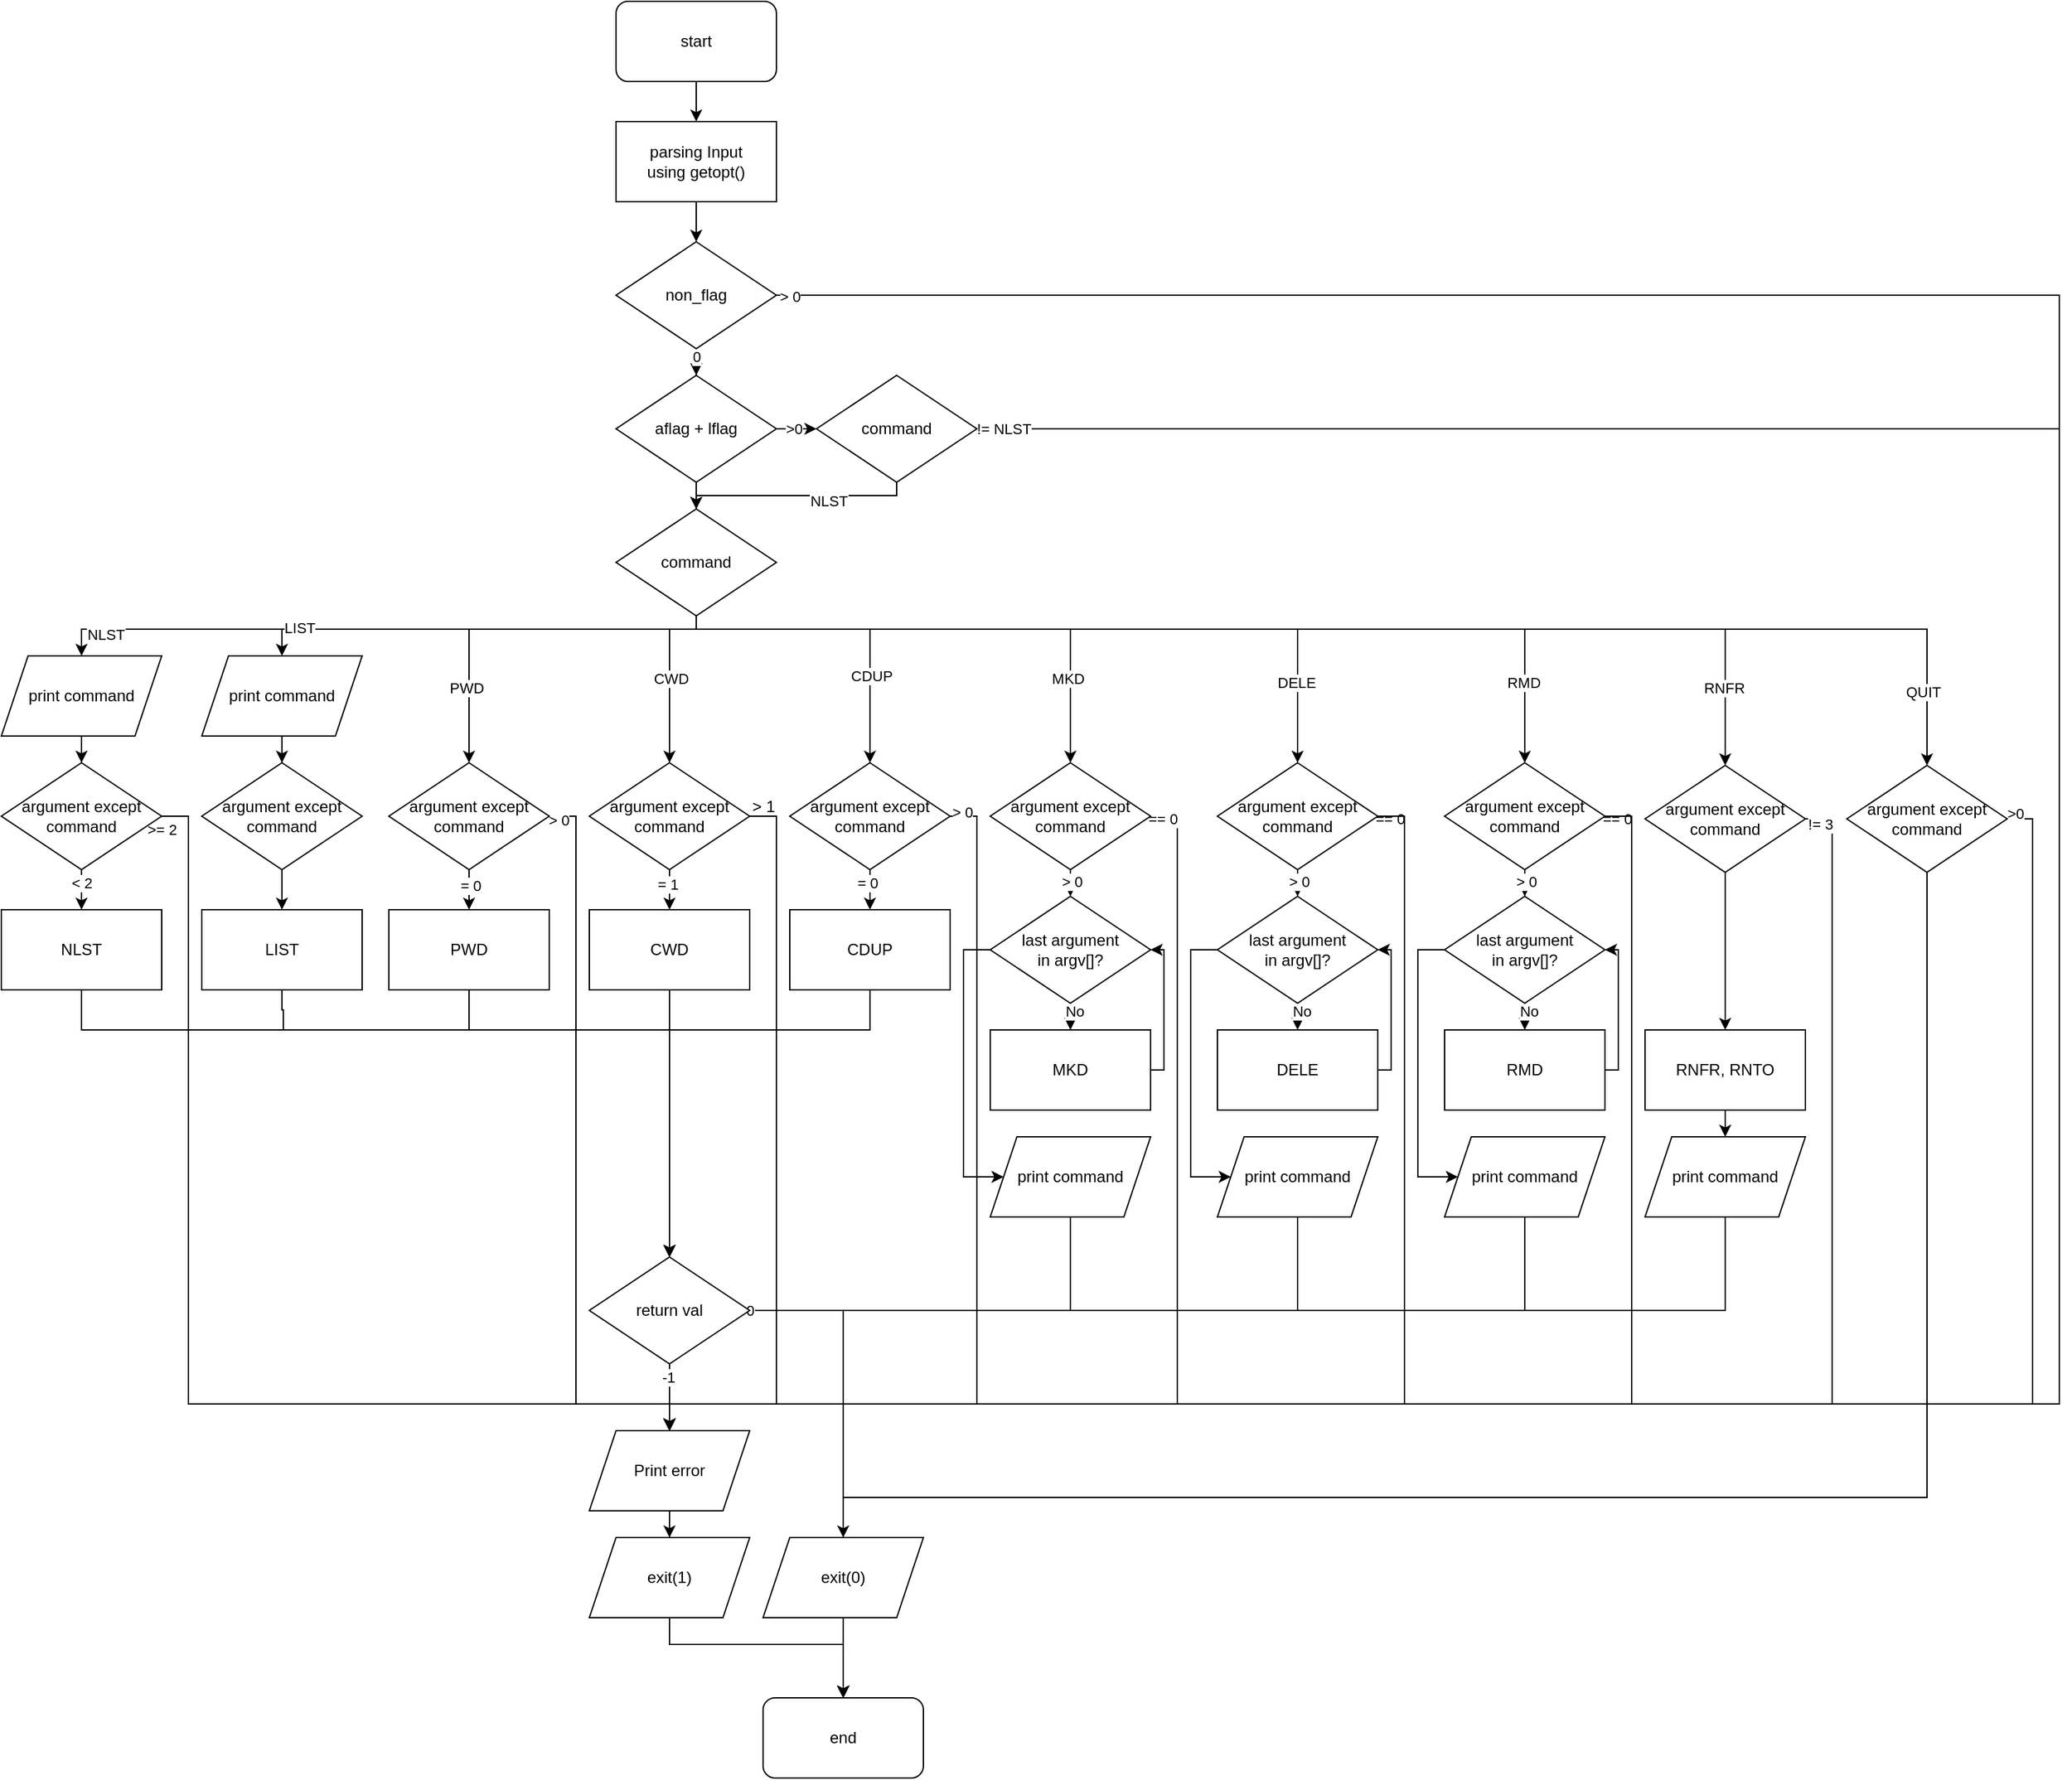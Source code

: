 <mxfile version="24.2.5" type="device">
  <diagram name="페이지-1" id="0MCgnz0HtFP2cZSvJgvZ">
    <mxGraphModel dx="2553" dy="939" grid="1" gridSize="10" guides="1" tooltips="1" connect="1" arrows="1" fold="1" page="1" pageScale="1" pageWidth="827" pageHeight="1169" math="0" shadow="0">
      <root>
        <mxCell id="0" />
        <mxCell id="1" parent="0" />
        <mxCell id="EiC9moipADHDzp91dUvz-6" value="" style="edgeStyle=orthogonalEdgeStyle;rounded=0;orthogonalLoop=1;jettySize=auto;html=1;" edge="1" parent="1" source="EiC9moipADHDzp91dUvz-2" target="EiC9moipADHDzp91dUvz-5">
          <mxGeometry relative="1" as="geometry" />
        </mxCell>
        <mxCell id="EiC9moipADHDzp91dUvz-2" value="start" style="rounded=1;whiteSpace=wrap;html=1;" vertex="1" parent="1">
          <mxGeometry x="320" y="50" width="120" height="60" as="geometry" />
        </mxCell>
        <mxCell id="EiC9moipADHDzp91dUvz-13" value="" style="edgeStyle=orthogonalEdgeStyle;rounded=0;orthogonalLoop=1;jettySize=auto;html=1;" edge="1" parent="1" source="EiC9moipADHDzp91dUvz-5" target="EiC9moipADHDzp91dUvz-11">
          <mxGeometry relative="1" as="geometry" />
        </mxCell>
        <mxCell id="EiC9moipADHDzp91dUvz-5" value="parsing Input&lt;div&gt;using getopt()&lt;/div&gt;" style="rounded=0;whiteSpace=wrap;html=1;" vertex="1" parent="1">
          <mxGeometry x="320" y="140" width="120" height="60" as="geometry" />
        </mxCell>
        <mxCell id="EiC9moipADHDzp91dUvz-15" style="edgeStyle=orthogonalEdgeStyle;rounded=0;orthogonalLoop=1;jettySize=auto;html=1;entryX=0.5;entryY=0;entryDx=0;entryDy=0;" edge="1" parent="1" source="EiC9moipADHDzp91dUvz-11" target="EiC9moipADHDzp91dUvz-17">
          <mxGeometry relative="1" as="geometry">
            <mxPoint x="630" y="270" as="targetPoint" />
            <Array as="points">
              <mxPoint x="1400" y="270" />
              <mxPoint x="1400" y="1100" />
              <mxPoint x="360" y="1100" />
            </Array>
          </mxGeometry>
        </mxCell>
        <mxCell id="EiC9moipADHDzp91dUvz-16" value="&amp;gt; 0" style="edgeLabel;html=1;align=center;verticalAlign=middle;resizable=0;points=[];" vertex="1" connectable="0" parent="EiC9moipADHDzp91dUvz-15">
          <mxGeometry x="-0.168" relative="1" as="geometry">
            <mxPoint x="-950" y="-225" as="offset" />
          </mxGeometry>
        </mxCell>
        <mxCell id="EiC9moipADHDzp91dUvz-19" value="" style="edgeStyle=orthogonalEdgeStyle;rounded=0;orthogonalLoop=1;jettySize=auto;html=1;" edge="1" parent="1" source="EiC9moipADHDzp91dUvz-11" target="EiC9moipADHDzp91dUvz-18">
          <mxGeometry relative="1" as="geometry" />
        </mxCell>
        <mxCell id="EiC9moipADHDzp91dUvz-28" value="0" style="edgeLabel;html=1;align=center;verticalAlign=middle;resizable=0;points=[];" vertex="1" connectable="0" parent="EiC9moipADHDzp91dUvz-19">
          <mxGeometry x="0.517" relative="1" as="geometry">
            <mxPoint as="offset" />
          </mxGeometry>
        </mxCell>
        <mxCell id="EiC9moipADHDzp91dUvz-11" value="non_flag" style="rhombus;whiteSpace=wrap;html=1;" vertex="1" parent="1">
          <mxGeometry x="320" y="230" width="120" height="80" as="geometry" />
        </mxCell>
        <mxCell id="EiC9moipADHDzp91dUvz-43" value="" style="edgeStyle=orthogonalEdgeStyle;rounded=0;orthogonalLoop=1;jettySize=auto;html=1;" edge="1" parent="1" source="EiC9moipADHDzp91dUvz-17" target="EiC9moipADHDzp91dUvz-42">
          <mxGeometry relative="1" as="geometry" />
        </mxCell>
        <mxCell id="EiC9moipADHDzp91dUvz-17" value="Print error" style="shape=parallelogram;perimeter=parallelogramPerimeter;whiteSpace=wrap;html=1;fixedSize=1;" vertex="1" parent="1">
          <mxGeometry x="300" y="1120" width="120" height="60" as="geometry" />
        </mxCell>
        <mxCell id="EiC9moipADHDzp91dUvz-24" value="" style="edgeStyle=orthogonalEdgeStyle;rounded=0;orthogonalLoop=1;jettySize=auto;html=1;" edge="1" parent="1" source="EiC9moipADHDzp91dUvz-18" target="EiC9moipADHDzp91dUvz-23">
          <mxGeometry relative="1" as="geometry" />
        </mxCell>
        <mxCell id="EiC9moipADHDzp91dUvz-27" value="&amp;gt;0" style="edgeLabel;html=1;align=center;verticalAlign=middle;resizable=0;points=[];" vertex="1" connectable="0" parent="EiC9moipADHDzp91dUvz-24">
          <mxGeometry x="0.32" y="1" relative="1" as="geometry">
            <mxPoint y="1" as="offset" />
          </mxGeometry>
        </mxCell>
        <mxCell id="EiC9moipADHDzp91dUvz-30" value="" style="edgeStyle=orthogonalEdgeStyle;rounded=0;orthogonalLoop=1;jettySize=auto;html=1;" edge="1" parent="1" source="EiC9moipADHDzp91dUvz-18" target="EiC9moipADHDzp91dUvz-29">
          <mxGeometry relative="1" as="geometry" />
        </mxCell>
        <mxCell id="EiC9moipADHDzp91dUvz-18" value="aflag + lflag" style="rhombus;whiteSpace=wrap;html=1;" vertex="1" parent="1">
          <mxGeometry x="320" y="330" width="120" height="80" as="geometry" />
        </mxCell>
        <mxCell id="EiC9moipADHDzp91dUvz-25" style="edgeStyle=orthogonalEdgeStyle;rounded=0;orthogonalLoop=1;jettySize=auto;html=1;entryX=0.5;entryY=0;entryDx=0;entryDy=0;" edge="1" parent="1" source="EiC9moipADHDzp91dUvz-23" target="EiC9moipADHDzp91dUvz-17">
          <mxGeometry relative="1" as="geometry">
            <Array as="points">
              <mxPoint x="1400" y="370" />
              <mxPoint x="1400" y="1100" />
              <mxPoint x="360" y="1100" />
            </Array>
          </mxGeometry>
        </mxCell>
        <mxCell id="EiC9moipADHDzp91dUvz-26" value="!= NLST" style="edgeLabel;html=1;align=center;verticalAlign=middle;resizable=0;points=[];" vertex="1" connectable="0" parent="EiC9moipADHDzp91dUvz-25">
          <mxGeometry x="-0.504" y="1" relative="1" as="geometry">
            <mxPoint x="-625" y="1" as="offset" />
          </mxGeometry>
        </mxCell>
        <mxCell id="EiC9moipADHDzp91dUvz-31" style="edgeStyle=orthogonalEdgeStyle;rounded=0;orthogonalLoop=1;jettySize=auto;html=1;entryX=0.5;entryY=0;entryDx=0;entryDy=0;" edge="1" parent="1" source="EiC9moipADHDzp91dUvz-23" target="EiC9moipADHDzp91dUvz-29">
          <mxGeometry relative="1" as="geometry">
            <Array as="points">
              <mxPoint x="530" y="420" />
              <mxPoint x="380" y="420" />
            </Array>
          </mxGeometry>
        </mxCell>
        <mxCell id="EiC9moipADHDzp91dUvz-33" value="NLST" style="edgeLabel;html=1;align=center;verticalAlign=middle;resizable=0;points=[];" vertex="1" connectable="0" parent="EiC9moipADHDzp91dUvz-31">
          <mxGeometry x="-0.282" y="4" relative="1" as="geometry">
            <mxPoint as="offset" />
          </mxGeometry>
        </mxCell>
        <mxCell id="EiC9moipADHDzp91dUvz-23" value="command" style="rhombus;whiteSpace=wrap;html=1;" vertex="1" parent="1">
          <mxGeometry x="470" y="330" width="120" height="80" as="geometry" />
        </mxCell>
        <mxCell id="EiC9moipADHDzp91dUvz-36" style="edgeStyle=orthogonalEdgeStyle;rounded=0;orthogonalLoop=1;jettySize=auto;html=1;entryX=0.5;entryY=0;entryDx=0;entryDy=0;" edge="1" parent="1" source="EiC9moipADHDzp91dUvz-29" target="EiC9moipADHDzp91dUvz-35">
          <mxGeometry relative="1" as="geometry">
            <Array as="points">
              <mxPoint x="380" y="520" />
              <mxPoint x="-80" y="520" />
            </Array>
          </mxGeometry>
        </mxCell>
        <mxCell id="EiC9moipADHDzp91dUvz-52" value="NLST" style="edgeLabel;html=1;align=center;verticalAlign=middle;resizable=0;points=[];" vertex="1" connectable="0" parent="EiC9moipADHDzp91dUvz-36">
          <mxGeometry x="0.845" y="4" relative="1" as="geometry">
            <mxPoint as="offset" />
          </mxGeometry>
        </mxCell>
        <mxCell id="EiC9moipADHDzp91dUvz-56" style="edgeStyle=orthogonalEdgeStyle;rounded=0;orthogonalLoop=1;jettySize=auto;html=1;entryX=0.5;entryY=0;entryDx=0;entryDy=0;" edge="1" parent="1" source="EiC9moipADHDzp91dUvz-29" target="EiC9moipADHDzp91dUvz-54">
          <mxGeometry relative="1" as="geometry">
            <Array as="points">
              <mxPoint x="380" y="520" />
              <mxPoint x="70" y="520" />
            </Array>
          </mxGeometry>
        </mxCell>
        <mxCell id="EiC9moipADHDzp91dUvz-57" value="LIST" style="edgeLabel;html=1;align=center;verticalAlign=middle;resizable=0;points=[];" vertex="1" connectable="0" parent="EiC9moipADHDzp91dUvz-56">
          <mxGeometry x="0.805" y="-1" relative="1" as="geometry">
            <mxPoint as="offset" />
          </mxGeometry>
        </mxCell>
        <mxCell id="EiC9moipADHDzp91dUvz-64" style="edgeStyle=orthogonalEdgeStyle;rounded=0;orthogonalLoop=1;jettySize=auto;html=1;entryX=0.5;entryY=0;entryDx=0;entryDy=0;" edge="1" parent="1" source="EiC9moipADHDzp91dUvz-29" target="EiC9moipADHDzp91dUvz-66">
          <mxGeometry relative="1" as="geometry">
            <mxPoint x="220" y="540" as="targetPoint" />
            <Array as="points">
              <mxPoint x="380" y="520" />
              <mxPoint x="210" y="520" />
            </Array>
          </mxGeometry>
        </mxCell>
        <mxCell id="EiC9moipADHDzp91dUvz-65" value="PWD" style="edgeLabel;html=1;align=center;verticalAlign=middle;resizable=0;points=[];" vertex="1" connectable="0" parent="EiC9moipADHDzp91dUvz-64">
          <mxGeometry x="0.6" y="-2" relative="1" as="geometry">
            <mxPoint as="offset" />
          </mxGeometry>
        </mxCell>
        <mxCell id="EiC9moipADHDzp91dUvz-74" value="" style="edgeStyle=orthogonalEdgeStyle;rounded=0;orthogonalLoop=1;jettySize=auto;html=1;exitX=0.5;exitY=1;exitDx=0;exitDy=0;" edge="1" parent="1" source="EiC9moipADHDzp91dUvz-29" target="EiC9moipADHDzp91dUvz-72">
          <mxGeometry relative="1" as="geometry">
            <Array as="points">
              <mxPoint x="380" y="520" />
              <mxPoint x="360" y="520" />
            </Array>
          </mxGeometry>
        </mxCell>
        <mxCell id="EiC9moipADHDzp91dUvz-75" value="CWD" style="edgeLabel;html=1;align=center;verticalAlign=middle;resizable=0;points=[];" vertex="1" connectable="0" parent="EiC9moipADHDzp91dUvz-74">
          <mxGeometry x="0.027" y="1" relative="1" as="geometry">
            <mxPoint as="offset" />
          </mxGeometry>
        </mxCell>
        <mxCell id="EiC9moipADHDzp91dUvz-84" style="edgeStyle=orthogonalEdgeStyle;rounded=0;orthogonalLoop=1;jettySize=auto;html=1;entryX=0.5;entryY=0;entryDx=0;entryDy=0;" edge="1" parent="1" source="EiC9moipADHDzp91dUvz-29" target="EiC9moipADHDzp91dUvz-83">
          <mxGeometry relative="1" as="geometry">
            <Array as="points">
              <mxPoint x="380" y="520" />
              <mxPoint x="510" y="520" />
            </Array>
          </mxGeometry>
        </mxCell>
        <mxCell id="EiC9moipADHDzp91dUvz-85" value="CDUP" style="edgeLabel;html=1;align=center;verticalAlign=middle;resizable=0;points=[];" vertex="1" connectable="0" parent="EiC9moipADHDzp91dUvz-84">
          <mxGeometry x="0.454" y="1" relative="1" as="geometry">
            <mxPoint as="offset" />
          </mxGeometry>
        </mxCell>
        <mxCell id="EiC9moipADHDzp91dUvz-118" style="edgeStyle=orthogonalEdgeStyle;rounded=0;orthogonalLoop=1;jettySize=auto;html=1;entryX=0.5;entryY=0;entryDx=0;entryDy=0;" edge="1" parent="1" source="EiC9moipADHDzp91dUvz-29" target="EiC9moipADHDzp91dUvz-117">
          <mxGeometry relative="1" as="geometry">
            <Array as="points">
              <mxPoint x="380" y="520" />
              <mxPoint x="660" y="520" />
            </Array>
          </mxGeometry>
        </mxCell>
        <mxCell id="EiC9moipADHDzp91dUvz-119" value="MKD" style="edgeLabel;html=1;align=center;verticalAlign=middle;resizable=0;points=[];" vertex="1" connectable="0" parent="EiC9moipADHDzp91dUvz-118">
          <mxGeometry x="0.674" y="-2" relative="1" as="geometry">
            <mxPoint as="offset" />
          </mxGeometry>
        </mxCell>
        <mxCell id="EiC9moipADHDzp91dUvz-168" style="edgeStyle=orthogonalEdgeStyle;rounded=0;orthogonalLoop=1;jettySize=auto;html=1;entryX=0.5;entryY=0;entryDx=0;entryDy=0;" edge="1" parent="1" source="EiC9moipADHDzp91dUvz-29" target="EiC9moipADHDzp91dUvz-160">
          <mxGeometry relative="1" as="geometry">
            <Array as="points">
              <mxPoint x="380" y="520" />
              <mxPoint x="830" y="520" />
            </Array>
          </mxGeometry>
        </mxCell>
        <mxCell id="EiC9moipADHDzp91dUvz-169" value="DELE" style="edgeLabel;html=1;align=center;verticalAlign=middle;resizable=0;points=[];" vertex="1" connectable="0" parent="EiC9moipADHDzp91dUvz-168">
          <mxGeometry x="0.783" y="-1" relative="1" as="geometry">
            <mxPoint y="1" as="offset" />
          </mxGeometry>
        </mxCell>
        <mxCell id="EiC9moipADHDzp91dUvz-191" style="edgeStyle=orthogonalEdgeStyle;rounded=0;orthogonalLoop=1;jettySize=auto;html=1;entryX=0.5;entryY=0;entryDx=0;entryDy=0;" edge="1" parent="1" source="EiC9moipADHDzp91dUvz-29" target="EiC9moipADHDzp91dUvz-183">
          <mxGeometry relative="1" as="geometry">
            <Array as="points">
              <mxPoint x="380" y="520" />
              <mxPoint x="1000" y="520" />
            </Array>
          </mxGeometry>
        </mxCell>
        <mxCell id="EiC9moipADHDzp91dUvz-199" style="edgeStyle=orthogonalEdgeStyle;rounded=0;orthogonalLoop=1;jettySize=auto;html=1;entryX=0.5;entryY=0;entryDx=0;entryDy=0;" edge="1" parent="1" source="EiC9moipADHDzp91dUvz-29" target="EiC9moipADHDzp91dUvz-198">
          <mxGeometry relative="1" as="geometry">
            <Array as="points">
              <mxPoint x="380" y="520" />
              <mxPoint x="1150" y="520" />
            </Array>
          </mxGeometry>
        </mxCell>
        <mxCell id="EiC9moipADHDzp91dUvz-200" value="RNFR" style="edgeLabel;html=1;align=center;verticalAlign=middle;resizable=0;points=[];" vertex="1" connectable="0" parent="EiC9moipADHDzp91dUvz-199">
          <mxGeometry x="0.867" y="-1" relative="1" as="geometry">
            <mxPoint as="offset" />
          </mxGeometry>
        </mxCell>
        <mxCell id="EiC9moipADHDzp91dUvz-208" style="edgeStyle=orthogonalEdgeStyle;rounded=0;orthogonalLoop=1;jettySize=auto;html=1;entryX=0.5;entryY=0;entryDx=0;entryDy=0;" edge="1" parent="1" source="EiC9moipADHDzp91dUvz-29" target="EiC9moipADHDzp91dUvz-207">
          <mxGeometry relative="1" as="geometry">
            <Array as="points">
              <mxPoint x="380" y="520" />
              <mxPoint x="1301" y="520" />
            </Array>
          </mxGeometry>
        </mxCell>
        <mxCell id="EiC9moipADHDzp91dUvz-209" value="QUIT" style="edgeLabel;html=1;align=center;verticalAlign=middle;resizable=0;points=[];" vertex="1" connectable="0" parent="EiC9moipADHDzp91dUvz-208">
          <mxGeometry x="0.893" y="-3" relative="1" as="geometry">
            <mxPoint as="offset" />
          </mxGeometry>
        </mxCell>
        <mxCell id="EiC9moipADHDzp91dUvz-29" value="command" style="rhombus;whiteSpace=wrap;html=1;" vertex="1" parent="1">
          <mxGeometry x="320" y="430" width="120" height="80" as="geometry" />
        </mxCell>
        <mxCell id="EiC9moipADHDzp91dUvz-41" value="" style="edgeStyle=orthogonalEdgeStyle;rounded=0;orthogonalLoop=1;jettySize=auto;html=1;" edge="1" parent="1" source="EiC9moipADHDzp91dUvz-35" target="EiC9moipADHDzp91dUvz-38">
          <mxGeometry relative="1" as="geometry" />
        </mxCell>
        <mxCell id="EiC9moipADHDzp91dUvz-35" value="print command" style="shape=parallelogram;perimeter=parallelogramPerimeter;whiteSpace=wrap;html=1;fixedSize=1;" vertex="1" parent="1">
          <mxGeometry x="-140" y="540" width="120" height="60" as="geometry" />
        </mxCell>
        <mxCell id="EiC9moipADHDzp91dUvz-46" style="edgeStyle=orthogonalEdgeStyle;rounded=0;orthogonalLoop=1;jettySize=auto;html=1;entryX=0.5;entryY=0;entryDx=0;entryDy=0;" edge="1" parent="1" source="EiC9moipADHDzp91dUvz-38" target="EiC9moipADHDzp91dUvz-17">
          <mxGeometry relative="1" as="geometry">
            <Array as="points">
              <mxPoint y="660" />
              <mxPoint y="1100" />
              <mxPoint x="360" y="1100" />
            </Array>
          </mxGeometry>
        </mxCell>
        <mxCell id="EiC9moipADHDzp91dUvz-47" value="&amp;gt;= 2" style="edgeLabel;html=1;align=center;verticalAlign=middle;resizable=0;points=[];" vertex="1" connectable="0" parent="EiC9moipADHDzp91dUvz-46">
          <mxGeometry x="-0.958" relative="1" as="geometry">
            <mxPoint x="-18" y="10" as="offset" />
          </mxGeometry>
        </mxCell>
        <mxCell id="EiC9moipADHDzp91dUvz-49" value="" style="edgeStyle=orthogonalEdgeStyle;rounded=0;orthogonalLoop=1;jettySize=auto;html=1;" edge="1" parent="1" source="EiC9moipADHDzp91dUvz-38" target="EiC9moipADHDzp91dUvz-48">
          <mxGeometry relative="1" as="geometry" />
        </mxCell>
        <mxCell id="EiC9moipADHDzp91dUvz-50" value="&amp;lt; 2" style="edgeLabel;html=1;align=center;verticalAlign=middle;resizable=0;points=[];" vertex="1" connectable="0" parent="EiC9moipADHDzp91dUvz-49">
          <mxGeometry x="-0.62" relative="1" as="geometry">
            <mxPoint as="offset" />
          </mxGeometry>
        </mxCell>
        <mxCell id="EiC9moipADHDzp91dUvz-38" value="argument except command" style="rhombus;whiteSpace=wrap;html=1;" vertex="1" parent="1">
          <mxGeometry x="-140" y="620" width="120" height="80" as="geometry" />
        </mxCell>
        <mxCell id="EiC9moipADHDzp91dUvz-173" style="edgeStyle=orthogonalEdgeStyle;rounded=0;orthogonalLoop=1;jettySize=auto;html=1;entryX=0.5;entryY=0;entryDx=0;entryDy=0;" edge="1" parent="1" source="EiC9moipADHDzp91dUvz-42" target="EiC9moipADHDzp91dUvz-172">
          <mxGeometry relative="1" as="geometry">
            <Array as="points">
              <mxPoint x="360" y="1280" />
              <mxPoint x="490" y="1280" />
            </Array>
          </mxGeometry>
        </mxCell>
        <mxCell id="EiC9moipADHDzp91dUvz-42" value="exit(1)" style="shape=parallelogram;perimeter=parallelogramPerimeter;whiteSpace=wrap;html=1;fixedSize=1;" vertex="1" parent="1">
          <mxGeometry x="300" y="1200" width="120" height="60" as="geometry" />
        </mxCell>
        <mxCell id="EiC9moipADHDzp91dUvz-96" value="" style="edgeStyle=orthogonalEdgeStyle;rounded=0;orthogonalLoop=1;jettySize=auto;html=1;entryX=0.5;entryY=0;entryDx=0;entryDy=0;" edge="1" parent="1" source="EiC9moipADHDzp91dUvz-48" target="EiC9moipADHDzp91dUvz-108">
          <mxGeometry relative="1" as="geometry">
            <mxPoint x="-80" y="980" as="targetPoint" />
            <Array as="points">
              <mxPoint x="-80" y="820" />
              <mxPoint x="360" y="820" />
            </Array>
          </mxGeometry>
        </mxCell>
        <mxCell id="EiC9moipADHDzp91dUvz-48" value="NLST" style="rounded=0;whiteSpace=wrap;html=1;" vertex="1" parent="1">
          <mxGeometry x="-140" y="730" width="120" height="60" as="geometry" />
        </mxCell>
        <mxCell id="EiC9moipADHDzp91dUvz-59" value="" style="edgeStyle=orthogonalEdgeStyle;rounded=0;orthogonalLoop=1;jettySize=auto;html=1;" edge="1" parent="1" source="EiC9moipADHDzp91dUvz-54" target="EiC9moipADHDzp91dUvz-58">
          <mxGeometry relative="1" as="geometry" />
        </mxCell>
        <mxCell id="EiC9moipADHDzp91dUvz-54" value="print command" style="shape=parallelogram;perimeter=parallelogramPerimeter;whiteSpace=wrap;html=1;fixedSize=1;" vertex="1" parent="1">
          <mxGeometry x="10" y="540" width="120" height="60" as="geometry" />
        </mxCell>
        <mxCell id="EiC9moipADHDzp91dUvz-61" value="" style="edgeStyle=orthogonalEdgeStyle;rounded=0;orthogonalLoop=1;jettySize=auto;html=1;" edge="1" parent="1" source="EiC9moipADHDzp91dUvz-58" target="EiC9moipADHDzp91dUvz-60">
          <mxGeometry relative="1" as="geometry" />
        </mxCell>
        <mxCell id="EiC9moipADHDzp91dUvz-58" value="argument except command" style="rhombus;whiteSpace=wrap;html=1;" vertex="1" parent="1">
          <mxGeometry x="10" y="620" width="120" height="80" as="geometry" />
        </mxCell>
        <mxCell id="EiC9moipADHDzp91dUvz-98" value="" style="edgeStyle=orthogonalEdgeStyle;rounded=0;orthogonalLoop=1;jettySize=auto;html=1;entryX=0.5;entryY=0;entryDx=0;entryDy=0;" edge="1" parent="1" source="EiC9moipADHDzp91dUvz-60" target="EiC9moipADHDzp91dUvz-108">
          <mxGeometry relative="1" as="geometry">
            <mxPoint x="70" y="820" as="targetPoint" />
            <Array as="points">
              <mxPoint x="70" y="805" />
              <mxPoint x="71" y="805" />
              <mxPoint x="71" y="820" />
              <mxPoint x="360" y="820" />
            </Array>
          </mxGeometry>
        </mxCell>
        <mxCell id="EiC9moipADHDzp91dUvz-60" value="LIST" style="rounded=0;whiteSpace=wrap;html=1;" vertex="1" parent="1">
          <mxGeometry x="10" y="730" width="120" height="60" as="geometry" />
        </mxCell>
        <mxCell id="EiC9moipADHDzp91dUvz-67" style="edgeStyle=orthogonalEdgeStyle;rounded=0;orthogonalLoop=1;jettySize=auto;html=1;entryX=0.5;entryY=0;entryDx=0;entryDy=0;" edge="1" parent="1" source="EiC9moipADHDzp91dUvz-66" target="EiC9moipADHDzp91dUvz-17">
          <mxGeometry relative="1" as="geometry">
            <Array as="points">
              <mxPoint x="290" y="660" />
              <mxPoint x="290" y="1100" />
              <mxPoint x="360" y="1100" />
            </Array>
          </mxGeometry>
        </mxCell>
        <mxCell id="EiC9moipADHDzp91dUvz-68" value="&amp;gt; 0" style="edgeLabel;html=1;align=center;verticalAlign=middle;resizable=0;points=[];" vertex="1" connectable="0" parent="EiC9moipADHDzp91dUvz-67">
          <mxGeometry x="-0.975" y="-2" relative="1" as="geometry">
            <mxPoint y="1" as="offset" />
          </mxGeometry>
        </mxCell>
        <mxCell id="EiC9moipADHDzp91dUvz-70" value="" style="edgeStyle=orthogonalEdgeStyle;rounded=0;orthogonalLoop=1;jettySize=auto;html=1;" edge="1" parent="1" source="EiC9moipADHDzp91dUvz-66" target="EiC9moipADHDzp91dUvz-69">
          <mxGeometry relative="1" as="geometry" />
        </mxCell>
        <mxCell id="EiC9moipADHDzp91dUvz-73" value="= 0" style="edgeLabel;html=1;align=center;verticalAlign=middle;resizable=0;points=[];" vertex="1" connectable="0" parent="EiC9moipADHDzp91dUvz-70">
          <mxGeometry x="0.26" y="1" relative="1" as="geometry">
            <mxPoint as="offset" />
          </mxGeometry>
        </mxCell>
        <mxCell id="EiC9moipADHDzp91dUvz-66" value="argument except command" style="rhombus;whiteSpace=wrap;html=1;" vertex="1" parent="1">
          <mxGeometry x="150" y="620" width="120" height="80" as="geometry" />
        </mxCell>
        <mxCell id="EiC9moipADHDzp91dUvz-100" value="" style="edgeStyle=orthogonalEdgeStyle;rounded=0;orthogonalLoop=1;jettySize=auto;html=1;entryX=0.5;entryY=0;entryDx=0;entryDy=0;" edge="1" parent="1" source="EiC9moipADHDzp91dUvz-69" target="EiC9moipADHDzp91dUvz-108">
          <mxGeometry relative="1" as="geometry">
            <mxPoint x="210" y="820" as="targetPoint" />
            <Array as="points">
              <mxPoint x="210" y="820" />
              <mxPoint x="360" y="820" />
            </Array>
          </mxGeometry>
        </mxCell>
        <mxCell id="EiC9moipADHDzp91dUvz-69" value="PWD" style="rounded=0;whiteSpace=wrap;html=1;" vertex="1" parent="1">
          <mxGeometry x="150" y="730" width="120" height="60" as="geometry" />
        </mxCell>
        <mxCell id="EiC9moipADHDzp91dUvz-77" value="" style="edgeStyle=orthogonalEdgeStyle;rounded=0;orthogonalLoop=1;jettySize=auto;html=1;" edge="1" parent="1" source="EiC9moipADHDzp91dUvz-72" target="EiC9moipADHDzp91dUvz-76">
          <mxGeometry relative="1" as="geometry" />
        </mxCell>
        <mxCell id="EiC9moipADHDzp91dUvz-78" value="&amp;nbsp;= 1" style="edgeLabel;html=1;align=center;verticalAlign=middle;resizable=0;points=[];" vertex="1" connectable="0" parent="EiC9moipADHDzp91dUvz-77">
          <mxGeometry x="0.22" y="-3" relative="1" as="geometry">
            <mxPoint as="offset" />
          </mxGeometry>
        </mxCell>
        <mxCell id="EiC9moipADHDzp91dUvz-79" style="edgeStyle=orthogonalEdgeStyle;rounded=0;orthogonalLoop=1;jettySize=auto;html=1;entryX=0.5;entryY=0;entryDx=0;entryDy=0;" edge="1" parent="1" source="EiC9moipADHDzp91dUvz-72" target="EiC9moipADHDzp91dUvz-17">
          <mxGeometry relative="1" as="geometry">
            <Array as="points">
              <mxPoint x="440" y="660" />
              <mxPoint x="440" y="1100" />
              <mxPoint x="360" y="1100" />
            </Array>
          </mxGeometry>
        </mxCell>
        <mxCell id="EiC9moipADHDzp91dUvz-72" value="argument except command" style="rhombus;whiteSpace=wrap;html=1;" vertex="1" parent="1">
          <mxGeometry x="300" y="620" width="120" height="80" as="geometry" />
        </mxCell>
        <mxCell id="EiC9moipADHDzp91dUvz-102" value="" style="edgeStyle=orthogonalEdgeStyle;rounded=0;orthogonalLoop=1;jettySize=auto;html=1;entryX=0.5;entryY=0;entryDx=0;entryDy=0;" edge="1" parent="1" source="EiC9moipADHDzp91dUvz-76" target="EiC9moipADHDzp91dUvz-108">
          <mxGeometry relative="1" as="geometry">
            <mxPoint x="360" y="820" as="targetPoint" />
          </mxGeometry>
        </mxCell>
        <mxCell id="EiC9moipADHDzp91dUvz-76" value="CWD" style="rounded=0;whiteSpace=wrap;html=1;" vertex="1" parent="1">
          <mxGeometry x="300" y="730" width="120" height="60" as="geometry" />
        </mxCell>
        <mxCell id="EiC9moipADHDzp91dUvz-80" value="&amp;gt; 1" style="text;html=1;align=center;verticalAlign=middle;resizable=0;points=[];autosize=1;strokeColor=none;fillColor=none;" vertex="1" parent="1">
          <mxGeometry x="410" y="638" width="40" height="30" as="geometry" />
        </mxCell>
        <mxCell id="EiC9moipADHDzp91dUvz-87" value="" style="edgeStyle=orthogonalEdgeStyle;rounded=0;orthogonalLoop=1;jettySize=auto;html=1;" edge="1" parent="1" source="EiC9moipADHDzp91dUvz-83" target="EiC9moipADHDzp91dUvz-86">
          <mxGeometry relative="1" as="geometry" />
        </mxCell>
        <mxCell id="EiC9moipADHDzp91dUvz-88" value="= 0" style="edgeLabel;html=1;align=center;verticalAlign=middle;resizable=0;points=[];" vertex="1" connectable="0" parent="EiC9moipADHDzp91dUvz-87">
          <mxGeometry x="-0.62" y="-2" relative="1" as="geometry">
            <mxPoint as="offset" />
          </mxGeometry>
        </mxCell>
        <mxCell id="EiC9moipADHDzp91dUvz-89" style="edgeStyle=orthogonalEdgeStyle;rounded=0;orthogonalLoop=1;jettySize=auto;html=1;entryX=0.5;entryY=0;entryDx=0;entryDy=0;" edge="1" parent="1" source="EiC9moipADHDzp91dUvz-83" target="EiC9moipADHDzp91dUvz-17">
          <mxGeometry relative="1" as="geometry">
            <Array as="points">
              <mxPoint x="590" y="660" />
              <mxPoint x="590" y="1100" />
              <mxPoint x="360" y="1100" />
            </Array>
          </mxGeometry>
        </mxCell>
        <mxCell id="EiC9moipADHDzp91dUvz-90" value="&amp;gt; 0" style="edgeLabel;html=1;align=center;verticalAlign=middle;resizable=0;points=[];" vertex="1" connectable="0" parent="EiC9moipADHDzp91dUvz-89">
          <mxGeometry x="-0.974" y="4" relative="1" as="geometry">
            <mxPoint y="1" as="offset" />
          </mxGeometry>
        </mxCell>
        <mxCell id="EiC9moipADHDzp91dUvz-83" value="argument except command" style="rhombus;whiteSpace=wrap;html=1;" vertex="1" parent="1">
          <mxGeometry x="450" y="620" width="120" height="80" as="geometry" />
        </mxCell>
        <mxCell id="EiC9moipADHDzp91dUvz-104" value="" style="edgeStyle=orthogonalEdgeStyle;rounded=0;orthogonalLoop=1;jettySize=auto;html=1;entryX=0.5;entryY=0;entryDx=0;entryDy=0;" edge="1" parent="1" source="EiC9moipADHDzp91dUvz-86" target="EiC9moipADHDzp91dUvz-108">
          <mxGeometry relative="1" as="geometry">
            <mxPoint x="510" y="820" as="targetPoint" />
            <Array as="points">
              <mxPoint x="510" y="820" />
              <mxPoint x="360" y="820" />
            </Array>
          </mxGeometry>
        </mxCell>
        <mxCell id="EiC9moipADHDzp91dUvz-86" value="CDUP" style="rounded=0;whiteSpace=wrap;html=1;" vertex="1" parent="1">
          <mxGeometry x="450" y="730" width="120" height="60" as="geometry" />
        </mxCell>
        <mxCell id="EiC9moipADHDzp91dUvz-121" style="edgeStyle=orthogonalEdgeStyle;rounded=0;orthogonalLoop=1;jettySize=auto;html=1;entryX=0.5;entryY=0;entryDx=0;entryDy=0;" edge="1" parent="1" source="EiC9moipADHDzp91dUvz-108" target="EiC9moipADHDzp91dUvz-17">
          <mxGeometry relative="1" as="geometry" />
        </mxCell>
        <mxCell id="EiC9moipADHDzp91dUvz-122" value="-1" style="edgeLabel;html=1;align=center;verticalAlign=middle;resizable=0;points=[];" vertex="1" connectable="0" parent="EiC9moipADHDzp91dUvz-121">
          <mxGeometry x="-0.62" y="-1" relative="1" as="geometry">
            <mxPoint as="offset" />
          </mxGeometry>
        </mxCell>
        <mxCell id="EiC9moipADHDzp91dUvz-174" style="edgeStyle=orthogonalEdgeStyle;rounded=0;orthogonalLoop=1;jettySize=auto;html=1;entryX=0.5;entryY=0;entryDx=0;entryDy=0;" edge="1" parent="1" source="EiC9moipADHDzp91dUvz-108" target="EiC9moipADHDzp91dUvz-172">
          <mxGeometry relative="1" as="geometry" />
        </mxCell>
        <mxCell id="EiC9moipADHDzp91dUvz-175" value="0" style="edgeLabel;html=1;align=center;verticalAlign=middle;resizable=0;points=[];" vertex="1" connectable="0" parent="EiC9moipADHDzp91dUvz-174">
          <mxGeometry x="-0.74" y="4" relative="1" as="geometry">
            <mxPoint x="-47" y="4" as="offset" />
          </mxGeometry>
        </mxCell>
        <mxCell id="EiC9moipADHDzp91dUvz-108" value="return val" style="rhombus;whiteSpace=wrap;html=1;" vertex="1" parent="1">
          <mxGeometry x="300" y="990" width="120" height="80" as="geometry" />
        </mxCell>
        <mxCell id="EiC9moipADHDzp91dUvz-124" style="edgeStyle=orthogonalEdgeStyle;rounded=0;orthogonalLoop=1;jettySize=auto;html=1;entryX=0.5;entryY=0;entryDx=0;entryDy=0;" edge="1" parent="1" source="EiC9moipADHDzp91dUvz-117" target="EiC9moipADHDzp91dUvz-17">
          <mxGeometry relative="1" as="geometry">
            <Array as="points">
              <mxPoint x="740" y="660" />
              <mxPoint x="740" y="1100" />
              <mxPoint x="360" y="1100" />
            </Array>
          </mxGeometry>
        </mxCell>
        <mxCell id="EiC9moipADHDzp91dUvz-125" value="== 0" style="edgeLabel;html=1;align=center;verticalAlign=middle;resizable=0;points=[];" vertex="1" connectable="0" parent="EiC9moipADHDzp91dUvz-124">
          <mxGeometry x="-0.98" y="-1" relative="1" as="geometry">
            <mxPoint y="1" as="offset" />
          </mxGeometry>
        </mxCell>
        <mxCell id="EiC9moipADHDzp91dUvz-127" value="" style="edgeStyle=orthogonalEdgeStyle;rounded=0;orthogonalLoop=1;jettySize=auto;html=1;" edge="1" parent="1" source="EiC9moipADHDzp91dUvz-117" target="EiC9moipADHDzp91dUvz-126">
          <mxGeometry relative="1" as="geometry" />
        </mxCell>
        <mxCell id="EiC9moipADHDzp91dUvz-128" value="&amp;gt; 0" style="edgeLabel;html=1;align=center;verticalAlign=middle;resizable=0;points=[];" vertex="1" connectable="0" parent="EiC9moipADHDzp91dUvz-127">
          <mxGeometry x="0.583" y="1" relative="1" as="geometry">
            <mxPoint y="1" as="offset" />
          </mxGeometry>
        </mxCell>
        <mxCell id="EiC9moipADHDzp91dUvz-117" value="argument except command" style="rhombus;whiteSpace=wrap;html=1;" vertex="1" parent="1">
          <mxGeometry x="600" y="620" width="120" height="80" as="geometry" />
        </mxCell>
        <mxCell id="EiC9moipADHDzp91dUvz-130" value="" style="edgeStyle=orthogonalEdgeStyle;rounded=0;orthogonalLoop=1;jettySize=auto;html=1;" edge="1" parent="1" source="EiC9moipADHDzp91dUvz-126" target="EiC9moipADHDzp91dUvz-129">
          <mxGeometry relative="1" as="geometry" />
        </mxCell>
        <mxCell id="EiC9moipADHDzp91dUvz-133" value="No" style="edgeLabel;html=1;align=center;verticalAlign=middle;resizable=0;points=[];" vertex="1" connectable="0" parent="EiC9moipADHDzp91dUvz-130">
          <mxGeometry x="0.517" y="3" relative="1" as="geometry">
            <mxPoint as="offset" />
          </mxGeometry>
        </mxCell>
        <mxCell id="EiC9moipADHDzp91dUvz-141" style="edgeStyle=orthogonalEdgeStyle;rounded=0;orthogonalLoop=1;jettySize=auto;html=1;entryX=0;entryY=0.5;entryDx=0;entryDy=0;" edge="1" parent="1" source="EiC9moipADHDzp91dUvz-126" target="EiC9moipADHDzp91dUvz-140">
          <mxGeometry relative="1" as="geometry">
            <Array as="points">
              <mxPoint x="580" y="760" />
              <mxPoint x="580" y="930" />
            </Array>
          </mxGeometry>
        </mxCell>
        <mxCell id="EiC9moipADHDzp91dUvz-126" value="last argument&lt;div&gt;in argv[]?&lt;/div&gt;" style="rhombus;whiteSpace=wrap;html=1;" vertex="1" parent="1">
          <mxGeometry x="600" y="720" width="120" height="80" as="geometry" />
        </mxCell>
        <mxCell id="EiC9moipADHDzp91dUvz-132" style="edgeStyle=orthogonalEdgeStyle;rounded=0;orthogonalLoop=1;jettySize=auto;html=1;entryX=1;entryY=0.5;entryDx=0;entryDy=0;" edge="1" parent="1" source="EiC9moipADHDzp91dUvz-129" target="EiC9moipADHDzp91dUvz-126">
          <mxGeometry relative="1" as="geometry">
            <Array as="points">
              <mxPoint x="730" y="850" />
              <mxPoint x="730" y="760" />
            </Array>
          </mxGeometry>
        </mxCell>
        <mxCell id="EiC9moipADHDzp91dUvz-129" value="MKD" style="rounded=0;whiteSpace=wrap;html=1;" vertex="1" parent="1">
          <mxGeometry x="600" y="820" width="120" height="60" as="geometry" />
        </mxCell>
        <mxCell id="EiC9moipADHDzp91dUvz-177" style="edgeStyle=orthogonalEdgeStyle;rounded=0;orthogonalLoop=1;jettySize=auto;html=1;entryX=0.5;entryY=0;entryDx=0;entryDy=0;" edge="1" parent="1" source="EiC9moipADHDzp91dUvz-140" target="EiC9moipADHDzp91dUvz-172">
          <mxGeometry relative="1" as="geometry">
            <Array as="points">
              <mxPoint x="660" y="1030" />
              <mxPoint x="490" y="1030" />
            </Array>
          </mxGeometry>
        </mxCell>
        <mxCell id="EiC9moipADHDzp91dUvz-140" value="print command" style="shape=parallelogram;perimeter=parallelogramPerimeter;whiteSpace=wrap;html=1;fixedSize=1;" vertex="1" parent="1">
          <mxGeometry x="600" y="900" width="120" height="60" as="geometry" />
        </mxCell>
        <mxCell id="EiC9moipADHDzp91dUvz-157" value="== 0" style="edgeLabel;html=1;align=center;verticalAlign=middle;resizable=0;points=[];" vertex="1" connectable="0" parent="1">
          <mxGeometry x="899" y="662" as="geometry" />
        </mxCell>
        <mxCell id="EiC9moipADHDzp91dUvz-158" value="" style="edgeStyle=orthogonalEdgeStyle;rounded=0;orthogonalLoop=1;jettySize=auto;html=1;" edge="1" parent="1" source="EiC9moipADHDzp91dUvz-160" target="EiC9moipADHDzp91dUvz-164">
          <mxGeometry relative="1" as="geometry" />
        </mxCell>
        <mxCell id="EiC9moipADHDzp91dUvz-159" value="&amp;gt; 0" style="edgeLabel;html=1;align=center;verticalAlign=middle;resizable=0;points=[];" vertex="1" connectable="0" parent="EiC9moipADHDzp91dUvz-158">
          <mxGeometry x="0.583" y="1" relative="1" as="geometry">
            <mxPoint y="1" as="offset" />
          </mxGeometry>
        </mxCell>
        <mxCell id="EiC9moipADHDzp91dUvz-171" style="edgeStyle=orthogonalEdgeStyle;rounded=0;orthogonalLoop=1;jettySize=auto;html=1;entryX=0.5;entryY=0;entryDx=0;entryDy=0;" edge="1" parent="1" source="EiC9moipADHDzp91dUvz-160" target="EiC9moipADHDzp91dUvz-17">
          <mxGeometry relative="1" as="geometry">
            <Array as="points">
              <mxPoint x="910" y="660" />
              <mxPoint x="910" y="1100" />
              <mxPoint x="360" y="1100" />
            </Array>
          </mxGeometry>
        </mxCell>
        <mxCell id="EiC9moipADHDzp91dUvz-160" value="argument except command" style="rhombus;whiteSpace=wrap;html=1;" vertex="1" parent="1">
          <mxGeometry x="770" y="620" width="120" height="80" as="geometry" />
        </mxCell>
        <mxCell id="EiC9moipADHDzp91dUvz-161" value="" style="edgeStyle=orthogonalEdgeStyle;rounded=0;orthogonalLoop=1;jettySize=auto;html=1;" edge="1" parent="1" source="EiC9moipADHDzp91dUvz-164" target="EiC9moipADHDzp91dUvz-166">
          <mxGeometry relative="1" as="geometry" />
        </mxCell>
        <mxCell id="EiC9moipADHDzp91dUvz-162" value="No" style="edgeLabel;html=1;align=center;verticalAlign=middle;resizable=0;points=[];" vertex="1" connectable="0" parent="EiC9moipADHDzp91dUvz-161">
          <mxGeometry x="0.517" y="3" relative="1" as="geometry">
            <mxPoint as="offset" />
          </mxGeometry>
        </mxCell>
        <mxCell id="EiC9moipADHDzp91dUvz-163" style="edgeStyle=orthogonalEdgeStyle;rounded=0;orthogonalLoop=1;jettySize=auto;html=1;entryX=0;entryY=0.5;entryDx=0;entryDy=0;" edge="1" parent="1" source="EiC9moipADHDzp91dUvz-164" target="EiC9moipADHDzp91dUvz-167">
          <mxGeometry relative="1" as="geometry">
            <Array as="points">
              <mxPoint x="750" y="760" />
              <mxPoint x="750" y="930" />
            </Array>
          </mxGeometry>
        </mxCell>
        <mxCell id="EiC9moipADHDzp91dUvz-164" value="last argument&lt;div&gt;in argv[]?&lt;/div&gt;" style="rhombus;whiteSpace=wrap;html=1;" vertex="1" parent="1">
          <mxGeometry x="770" y="720" width="120" height="80" as="geometry" />
        </mxCell>
        <mxCell id="EiC9moipADHDzp91dUvz-165" style="edgeStyle=orthogonalEdgeStyle;rounded=0;orthogonalLoop=1;jettySize=auto;html=1;entryX=1;entryY=0.5;entryDx=0;entryDy=0;" edge="1" parent="1" source="EiC9moipADHDzp91dUvz-166" target="EiC9moipADHDzp91dUvz-164">
          <mxGeometry relative="1" as="geometry">
            <Array as="points">
              <mxPoint x="900" y="850" />
              <mxPoint x="900" y="760" />
            </Array>
          </mxGeometry>
        </mxCell>
        <mxCell id="EiC9moipADHDzp91dUvz-166" value="DELE" style="rounded=0;whiteSpace=wrap;html=1;" vertex="1" parent="1">
          <mxGeometry x="770" y="820" width="120" height="60" as="geometry" />
        </mxCell>
        <mxCell id="EiC9moipADHDzp91dUvz-178" style="edgeStyle=orthogonalEdgeStyle;rounded=0;orthogonalLoop=1;jettySize=auto;html=1;entryX=0.5;entryY=0;entryDx=0;entryDy=0;" edge="1" parent="1" source="EiC9moipADHDzp91dUvz-167" target="EiC9moipADHDzp91dUvz-172">
          <mxGeometry relative="1" as="geometry">
            <Array as="points">
              <mxPoint x="830" y="1030" />
              <mxPoint x="490" y="1030" />
            </Array>
          </mxGeometry>
        </mxCell>
        <mxCell id="EiC9moipADHDzp91dUvz-167" value="print command" style="shape=parallelogram;perimeter=parallelogramPerimeter;whiteSpace=wrap;html=1;fixedSize=1;" vertex="1" parent="1">
          <mxGeometry x="770" y="900" width="120" height="60" as="geometry" />
        </mxCell>
        <mxCell id="EiC9moipADHDzp91dUvz-172" value="end" style="rounded=1;whiteSpace=wrap;html=1;" vertex="1" parent="1">
          <mxGeometry x="430" y="1320" width="120" height="60" as="geometry" />
        </mxCell>
        <mxCell id="EiC9moipADHDzp91dUvz-179" value="RMD" style="edgeLabel;html=1;align=center;verticalAlign=middle;resizable=0;points=[];" vertex="1" connectable="0" parent="1">
          <mxGeometry x="999.0" y="559.824" as="geometry" />
        </mxCell>
        <mxCell id="EiC9moipADHDzp91dUvz-180" value="== 0" style="edgeLabel;html=1;align=center;verticalAlign=middle;resizable=0;points=[];" vertex="1" connectable="0" parent="1">
          <mxGeometry x="1069" y="662" as="geometry" />
        </mxCell>
        <mxCell id="EiC9moipADHDzp91dUvz-181" value="" style="edgeStyle=orthogonalEdgeStyle;rounded=0;orthogonalLoop=1;jettySize=auto;html=1;" edge="1" parent="1" source="EiC9moipADHDzp91dUvz-183" target="EiC9moipADHDzp91dUvz-187">
          <mxGeometry relative="1" as="geometry" />
        </mxCell>
        <mxCell id="EiC9moipADHDzp91dUvz-182" value="&amp;gt; 0" style="edgeLabel;html=1;align=center;verticalAlign=middle;resizable=0;points=[];" vertex="1" connectable="0" parent="EiC9moipADHDzp91dUvz-181">
          <mxGeometry x="0.583" y="1" relative="1" as="geometry">
            <mxPoint y="1" as="offset" />
          </mxGeometry>
        </mxCell>
        <mxCell id="EiC9moipADHDzp91dUvz-192" style="edgeStyle=orthogonalEdgeStyle;rounded=0;orthogonalLoop=1;jettySize=auto;html=1;entryX=0.5;entryY=0;entryDx=0;entryDy=0;" edge="1" parent="1" source="EiC9moipADHDzp91dUvz-183" target="EiC9moipADHDzp91dUvz-17">
          <mxGeometry relative="1" as="geometry">
            <Array as="points">
              <mxPoint x="1080" y="660" />
              <mxPoint x="1080" y="1100" />
              <mxPoint x="360" y="1100" />
            </Array>
          </mxGeometry>
        </mxCell>
        <mxCell id="EiC9moipADHDzp91dUvz-183" value="argument except command" style="rhombus;whiteSpace=wrap;html=1;" vertex="1" parent="1">
          <mxGeometry x="940" y="620" width="120" height="80" as="geometry" />
        </mxCell>
        <mxCell id="EiC9moipADHDzp91dUvz-184" value="" style="edgeStyle=orthogonalEdgeStyle;rounded=0;orthogonalLoop=1;jettySize=auto;html=1;" edge="1" parent="1" source="EiC9moipADHDzp91dUvz-187" target="EiC9moipADHDzp91dUvz-189">
          <mxGeometry relative="1" as="geometry" />
        </mxCell>
        <mxCell id="EiC9moipADHDzp91dUvz-185" value="No" style="edgeLabel;html=1;align=center;verticalAlign=middle;resizable=0;points=[];" vertex="1" connectable="0" parent="EiC9moipADHDzp91dUvz-184">
          <mxGeometry x="0.517" y="3" relative="1" as="geometry">
            <mxPoint as="offset" />
          </mxGeometry>
        </mxCell>
        <mxCell id="EiC9moipADHDzp91dUvz-186" style="edgeStyle=orthogonalEdgeStyle;rounded=0;orthogonalLoop=1;jettySize=auto;html=1;entryX=0;entryY=0.5;entryDx=0;entryDy=0;" edge="1" parent="1" source="EiC9moipADHDzp91dUvz-187" target="EiC9moipADHDzp91dUvz-190">
          <mxGeometry relative="1" as="geometry">
            <Array as="points">
              <mxPoint x="920" y="760" />
              <mxPoint x="920" y="930" />
            </Array>
          </mxGeometry>
        </mxCell>
        <mxCell id="EiC9moipADHDzp91dUvz-187" value="last argument&lt;div&gt;in argv[]?&lt;/div&gt;" style="rhombus;whiteSpace=wrap;html=1;" vertex="1" parent="1">
          <mxGeometry x="940" y="720" width="120" height="80" as="geometry" />
        </mxCell>
        <mxCell id="EiC9moipADHDzp91dUvz-188" style="edgeStyle=orthogonalEdgeStyle;rounded=0;orthogonalLoop=1;jettySize=auto;html=1;entryX=1;entryY=0.5;entryDx=0;entryDy=0;" edge="1" parent="1" source="EiC9moipADHDzp91dUvz-189" target="EiC9moipADHDzp91dUvz-187">
          <mxGeometry relative="1" as="geometry">
            <Array as="points">
              <mxPoint x="1070" y="850" />
              <mxPoint x="1070" y="760" />
            </Array>
          </mxGeometry>
        </mxCell>
        <mxCell id="EiC9moipADHDzp91dUvz-189" value="RMD" style="rounded=0;whiteSpace=wrap;html=1;" vertex="1" parent="1">
          <mxGeometry x="940" y="820" width="120" height="60" as="geometry" />
        </mxCell>
        <mxCell id="EiC9moipADHDzp91dUvz-194" style="edgeStyle=orthogonalEdgeStyle;rounded=0;orthogonalLoop=1;jettySize=auto;html=1;entryX=0.5;entryY=0;entryDx=0;entryDy=0;" edge="1" parent="1" source="EiC9moipADHDzp91dUvz-190" target="EiC9moipADHDzp91dUvz-172">
          <mxGeometry relative="1" as="geometry">
            <Array as="points">
              <mxPoint x="1000" y="1030" />
              <mxPoint x="490" y="1030" />
            </Array>
          </mxGeometry>
        </mxCell>
        <mxCell id="EiC9moipADHDzp91dUvz-190" value="print command" style="shape=parallelogram;perimeter=parallelogramPerimeter;whiteSpace=wrap;html=1;fixedSize=1;" vertex="1" parent="1">
          <mxGeometry x="940" y="900" width="120" height="60" as="geometry" />
        </mxCell>
        <mxCell id="EiC9moipADHDzp91dUvz-197" style="edgeStyle=orthogonalEdgeStyle;rounded=0;orthogonalLoop=1;jettySize=auto;html=1;entryX=0.5;entryY=0;entryDx=0;entryDy=0;" edge="1" parent="1" source="EiC9moipADHDzp91dUvz-195" target="EiC9moipADHDzp91dUvz-196">
          <mxGeometry relative="1" as="geometry" />
        </mxCell>
        <mxCell id="EiC9moipADHDzp91dUvz-195" value="RNFR, RNTO" style="rounded=0;whiteSpace=wrap;html=1;" vertex="1" parent="1">
          <mxGeometry x="1090" y="820" width="120" height="60" as="geometry" />
        </mxCell>
        <mxCell id="EiC9moipADHDzp91dUvz-204" style="edgeStyle=orthogonalEdgeStyle;rounded=0;orthogonalLoop=1;jettySize=auto;html=1;entryX=0.5;entryY=0;entryDx=0;entryDy=0;" edge="1" parent="1" source="EiC9moipADHDzp91dUvz-196" target="EiC9moipADHDzp91dUvz-172">
          <mxGeometry relative="1" as="geometry">
            <Array as="points">
              <mxPoint x="1150" y="1030" />
              <mxPoint x="490" y="1030" />
            </Array>
          </mxGeometry>
        </mxCell>
        <mxCell id="EiC9moipADHDzp91dUvz-196" value="print command" style="shape=parallelogram;perimeter=parallelogramPerimeter;whiteSpace=wrap;html=1;fixedSize=1;" vertex="1" parent="1">
          <mxGeometry x="1090" y="900" width="120" height="60" as="geometry" />
        </mxCell>
        <mxCell id="EiC9moipADHDzp91dUvz-202" value="" style="edgeStyle=orthogonalEdgeStyle;rounded=0;orthogonalLoop=1;jettySize=auto;html=1;" edge="1" parent="1" source="EiC9moipADHDzp91dUvz-198" target="EiC9moipADHDzp91dUvz-195">
          <mxGeometry relative="1" as="geometry" />
        </mxCell>
        <mxCell id="EiC9moipADHDzp91dUvz-205" style="edgeStyle=orthogonalEdgeStyle;rounded=0;orthogonalLoop=1;jettySize=auto;html=1;entryX=0.5;entryY=0;entryDx=0;entryDy=0;" edge="1" parent="1" source="EiC9moipADHDzp91dUvz-198" target="EiC9moipADHDzp91dUvz-17">
          <mxGeometry relative="1" as="geometry">
            <Array as="points">
              <mxPoint x="1230" y="662" />
              <mxPoint x="1230" y="1100" />
              <mxPoint x="360" y="1100" />
            </Array>
          </mxGeometry>
        </mxCell>
        <mxCell id="EiC9moipADHDzp91dUvz-206" value="!= 3" style="edgeLabel;html=1;align=center;verticalAlign=middle;resizable=0;points=[];" vertex="1" connectable="0" parent="EiC9moipADHDzp91dUvz-205">
          <mxGeometry x="-0.984" y="-4" relative="1" as="geometry">
            <mxPoint as="offset" />
          </mxGeometry>
        </mxCell>
        <mxCell id="EiC9moipADHDzp91dUvz-198" value="argument except command" style="rhombus;whiteSpace=wrap;html=1;" vertex="1" parent="1">
          <mxGeometry x="1090" y="622" width="120" height="80" as="geometry" />
        </mxCell>
        <mxCell id="EiC9moipADHDzp91dUvz-212" style="edgeStyle=orthogonalEdgeStyle;rounded=0;orthogonalLoop=1;jettySize=auto;html=1;entryX=0.5;entryY=0;entryDx=0;entryDy=0;" edge="1" parent="1" source="EiC9moipADHDzp91dUvz-207" target="EiC9moipADHDzp91dUvz-17">
          <mxGeometry relative="1" as="geometry">
            <mxPoint x="1400" y="1030" as="targetPoint" />
            <Array as="points">
              <mxPoint x="1380" y="662" />
              <mxPoint x="1380" y="1100" />
              <mxPoint x="360" y="1100" />
            </Array>
          </mxGeometry>
        </mxCell>
        <mxCell id="EiC9moipADHDzp91dUvz-213" value="&amp;gt;0" style="edgeLabel;html=1;align=center;verticalAlign=middle;resizable=0;points=[];" vertex="1" connectable="0" parent="EiC9moipADHDzp91dUvz-212">
          <mxGeometry x="-0.992" y="4" relative="1" as="geometry">
            <mxPoint as="offset" />
          </mxGeometry>
        </mxCell>
        <mxCell id="EiC9moipADHDzp91dUvz-214" style="edgeStyle=orthogonalEdgeStyle;rounded=0;orthogonalLoop=1;jettySize=auto;html=1;entryX=0.5;entryY=0;entryDx=0;entryDy=0;" edge="1" parent="1" source="EiC9moipADHDzp91dUvz-207" target="EiC9moipADHDzp91dUvz-215">
          <mxGeometry relative="1" as="geometry">
            <Array as="points">
              <mxPoint x="1301" y="1170" />
              <mxPoint x="490" y="1170" />
            </Array>
          </mxGeometry>
        </mxCell>
        <mxCell id="EiC9moipADHDzp91dUvz-207" value="argument except command" style="rhombus;whiteSpace=wrap;html=1;" vertex="1" parent="1">
          <mxGeometry x="1241" y="622" width="120" height="80" as="geometry" />
        </mxCell>
        <mxCell id="EiC9moipADHDzp91dUvz-215" value="exit(0)" style="shape=parallelogram;perimeter=parallelogramPerimeter;whiteSpace=wrap;html=1;fixedSize=1;" vertex="1" parent="1">
          <mxGeometry x="430" y="1200" width="120" height="60" as="geometry" />
        </mxCell>
      </root>
    </mxGraphModel>
  </diagram>
</mxfile>
